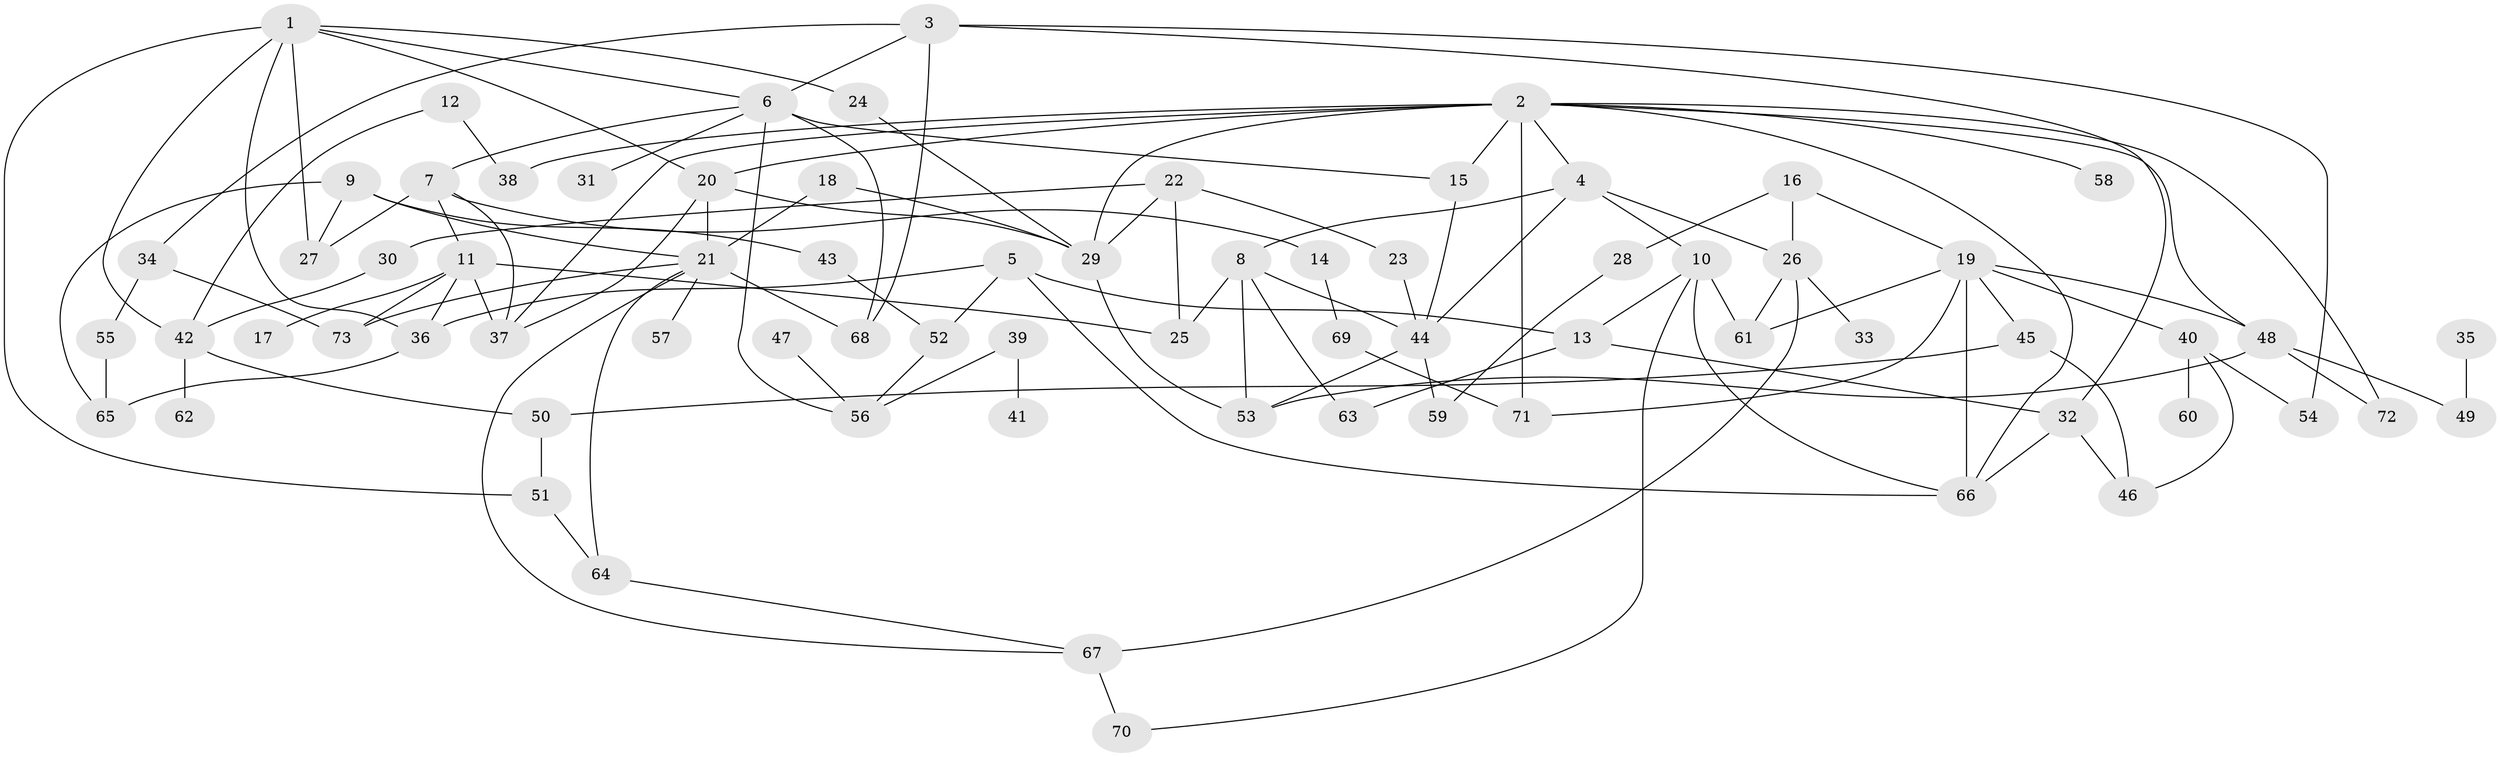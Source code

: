 // original degree distribution, {3: 0.18620689655172415, 6: 0.041379310344827586, 7: 0.013793103448275862, 8: 0.013793103448275862, 5: 0.1103448275862069, 4: 0.08275862068965517, 2: 0.2827586206896552, 1: 0.2689655172413793}
// Generated by graph-tools (version 1.1) at 2025/01/03/09/25 03:01:09]
// undirected, 73 vertices, 123 edges
graph export_dot {
graph [start="1"]
  node [color=gray90,style=filled];
  1;
  2;
  3;
  4;
  5;
  6;
  7;
  8;
  9;
  10;
  11;
  12;
  13;
  14;
  15;
  16;
  17;
  18;
  19;
  20;
  21;
  22;
  23;
  24;
  25;
  26;
  27;
  28;
  29;
  30;
  31;
  32;
  33;
  34;
  35;
  36;
  37;
  38;
  39;
  40;
  41;
  42;
  43;
  44;
  45;
  46;
  47;
  48;
  49;
  50;
  51;
  52;
  53;
  54;
  55;
  56;
  57;
  58;
  59;
  60;
  61;
  62;
  63;
  64;
  65;
  66;
  67;
  68;
  69;
  70;
  71;
  72;
  73;
  1 -- 6 [weight=1.0];
  1 -- 20 [weight=1.0];
  1 -- 24 [weight=1.0];
  1 -- 27 [weight=1.0];
  1 -- 36 [weight=1.0];
  1 -- 42 [weight=1.0];
  1 -- 51 [weight=1.0];
  2 -- 4 [weight=1.0];
  2 -- 15 [weight=1.0];
  2 -- 20 [weight=1.0];
  2 -- 29 [weight=1.0];
  2 -- 37 [weight=1.0];
  2 -- 38 [weight=1.0];
  2 -- 48 [weight=1.0];
  2 -- 58 [weight=1.0];
  2 -- 66 [weight=1.0];
  2 -- 71 [weight=1.0];
  2 -- 72 [weight=1.0];
  3 -- 6 [weight=1.0];
  3 -- 32 [weight=1.0];
  3 -- 34 [weight=1.0];
  3 -- 54 [weight=1.0];
  3 -- 68 [weight=1.0];
  4 -- 8 [weight=1.0];
  4 -- 10 [weight=1.0];
  4 -- 26 [weight=1.0];
  4 -- 44 [weight=1.0];
  5 -- 13 [weight=1.0];
  5 -- 36 [weight=1.0];
  5 -- 52 [weight=1.0];
  5 -- 66 [weight=1.0];
  6 -- 7 [weight=1.0];
  6 -- 15 [weight=1.0];
  6 -- 31 [weight=1.0];
  6 -- 56 [weight=1.0];
  6 -- 68 [weight=1.0];
  7 -- 11 [weight=1.0];
  7 -- 14 [weight=1.0];
  7 -- 27 [weight=1.0];
  7 -- 37 [weight=1.0];
  8 -- 25 [weight=1.0];
  8 -- 44 [weight=1.0];
  8 -- 53 [weight=1.0];
  8 -- 63 [weight=1.0];
  9 -- 21 [weight=1.0];
  9 -- 27 [weight=1.0];
  9 -- 43 [weight=1.0];
  9 -- 65 [weight=1.0];
  10 -- 13 [weight=1.0];
  10 -- 61 [weight=1.0];
  10 -- 66 [weight=1.0];
  10 -- 70 [weight=1.0];
  11 -- 17 [weight=1.0];
  11 -- 25 [weight=1.0];
  11 -- 36 [weight=1.0];
  11 -- 37 [weight=1.0];
  11 -- 73 [weight=1.0];
  12 -- 38 [weight=1.0];
  12 -- 42 [weight=1.0];
  13 -- 32 [weight=1.0];
  13 -- 63 [weight=1.0];
  14 -- 69 [weight=1.0];
  15 -- 44 [weight=1.0];
  16 -- 19 [weight=1.0];
  16 -- 26 [weight=1.0];
  16 -- 28 [weight=1.0];
  18 -- 21 [weight=1.0];
  18 -- 29 [weight=1.0];
  19 -- 40 [weight=1.0];
  19 -- 45 [weight=1.0];
  19 -- 48 [weight=1.0];
  19 -- 61 [weight=1.0];
  19 -- 66 [weight=1.0];
  19 -- 71 [weight=1.0];
  20 -- 21 [weight=1.0];
  20 -- 29 [weight=1.0];
  20 -- 37 [weight=1.0];
  21 -- 57 [weight=1.0];
  21 -- 64 [weight=2.0];
  21 -- 67 [weight=1.0];
  21 -- 68 [weight=2.0];
  21 -- 73 [weight=1.0];
  22 -- 23 [weight=1.0];
  22 -- 25 [weight=1.0];
  22 -- 29 [weight=1.0];
  22 -- 30 [weight=1.0];
  23 -- 44 [weight=1.0];
  24 -- 29 [weight=1.0];
  26 -- 33 [weight=1.0];
  26 -- 61 [weight=1.0];
  26 -- 67 [weight=1.0];
  28 -- 59 [weight=1.0];
  29 -- 53 [weight=1.0];
  30 -- 42 [weight=1.0];
  32 -- 46 [weight=1.0];
  32 -- 66 [weight=1.0];
  34 -- 55 [weight=1.0];
  34 -- 73 [weight=1.0];
  35 -- 49 [weight=1.0];
  36 -- 65 [weight=1.0];
  39 -- 41 [weight=1.0];
  39 -- 56 [weight=1.0];
  40 -- 46 [weight=1.0];
  40 -- 54 [weight=1.0];
  40 -- 60 [weight=1.0];
  42 -- 50 [weight=1.0];
  42 -- 62 [weight=1.0];
  43 -- 52 [weight=1.0];
  44 -- 53 [weight=1.0];
  44 -- 59 [weight=1.0];
  45 -- 46 [weight=1.0];
  45 -- 50 [weight=1.0];
  47 -- 56 [weight=1.0];
  48 -- 49 [weight=1.0];
  48 -- 53 [weight=1.0];
  48 -- 72 [weight=1.0];
  50 -- 51 [weight=1.0];
  51 -- 64 [weight=1.0];
  52 -- 56 [weight=1.0];
  55 -- 65 [weight=1.0];
  64 -- 67 [weight=1.0];
  67 -- 70 [weight=1.0];
  69 -- 71 [weight=1.0];
}
